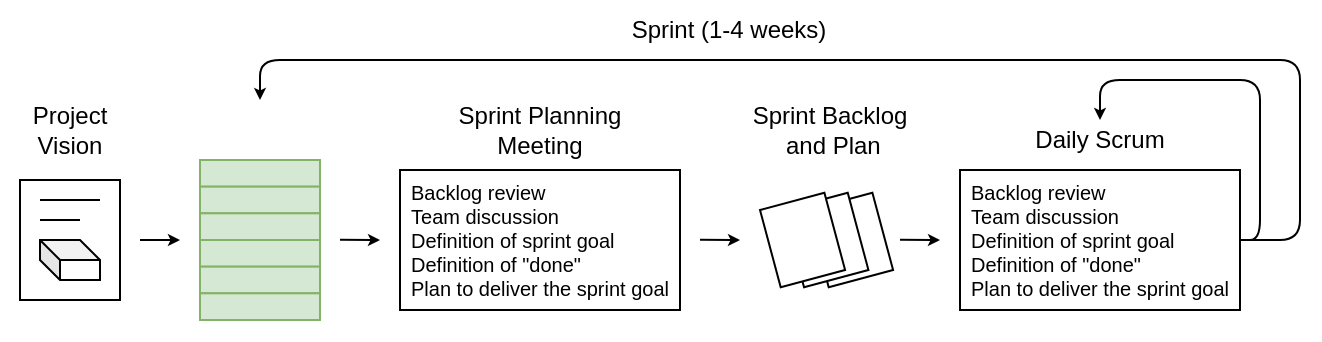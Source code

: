 <mxfile>
    <diagram id="T9uuaTeBy4bPSP1g8a4x" name="Page-1">
        <mxGraphModel dx="807" dy="569" grid="1" gridSize="10" guides="1" tooltips="1" connect="1" arrows="1" fold="1" page="1" pageScale="1" pageWidth="827" pageHeight="1169" background="#FFFFFF" math="0" shadow="0">
            <root>
                <mxCell id="0"/>
                <mxCell id="1" parent="0"/>
                <mxCell id="94" value="Product&amp;nbsp;Backlog" style="text;html=1;strokeColor=none;fillColor=none;align=center;verticalAlign=middle;whiteSpace=wrap;rounded=0;" parent="1" vertex="1">
                    <mxGeometry x="135" y="240" width="90" height="20" as="geometry"/>
                </mxCell>
                <mxCell id="33" value="" style="group" parent="1" vertex="1" connectable="0">
                    <mxGeometry x="60" y="280" width="650" height="80" as="geometry"/>
                </mxCell>
                <mxCell id="118" value="" style="rounded=0;whiteSpace=wrap;html=1;strokeColor=none;" vertex="1" parent="33">
                    <mxGeometry x="-10" y="-90" width="660" height="170" as="geometry"/>
                </mxCell>
                <mxCell id="34" value="" style="rounded=0;whiteSpace=wrap;html=1;" parent="33" vertex="1">
                    <mxGeometry width="50" height="60" as="geometry"/>
                </mxCell>
                <mxCell id="35" value="" style="endArrow=none;html=1;rounded=0;" parent="33" edge="1">
                    <mxGeometry width="50" height="50" relative="1" as="geometry">
                        <mxPoint x="10.0" y="10" as="sourcePoint"/>
                        <mxPoint x="40.0" y="10" as="targetPoint"/>
                    </mxGeometry>
                </mxCell>
                <mxCell id="36" value="" style="endArrow=none;html=1;rounded=0;" parent="33" edge="1">
                    <mxGeometry width="50" height="50" relative="1" as="geometry">
                        <mxPoint x="10.0" y="20" as="sourcePoint"/>
                        <mxPoint x="30.0" y="20" as="targetPoint"/>
                    </mxGeometry>
                </mxCell>
                <mxCell id="37" value="" style="shape=cube;whiteSpace=wrap;html=1;boundedLbl=1;backgroundOutline=1;darkOpacity=0.05;darkOpacity2=0.1;fillColor=none;size=10;" parent="33" vertex="1">
                    <mxGeometry x="10" y="30" width="30" height="20" as="geometry"/>
                </mxCell>
                <mxCell id="52" value="Project&lt;br&gt;Vision" style="text;html=1;strokeColor=none;fillColor=none;align=center;verticalAlign=middle;whiteSpace=wrap;rounded=0;" parent="1" vertex="1">
                    <mxGeometry x="60" y="240" width="50" height="30" as="geometry"/>
                </mxCell>
                <mxCell id="95" value="&lt;div style=&quot;font-size: 10px;&quot;&gt;&lt;div style=&quot;text-align: left; font-size: 10px;&quot;&gt;&lt;span style=&quot;background-color: initial; font-size: 10px;&quot;&gt;Backlog review&lt;/span&gt;&lt;/div&gt;&lt;span style=&quot;background-color: initial; font-size: 10px;&quot;&gt;&lt;div style=&quot;text-align: left; font-size: 10px;&quot;&gt;&lt;span style=&quot;background-color: initial; font-size: 10px;&quot;&gt;Team discussion&lt;/span&gt;&lt;/div&gt;&lt;/span&gt;&lt;span style=&quot;background-color: initial; font-size: 10px;&quot;&gt;&lt;div style=&quot;text-align: left; font-size: 10px;&quot;&gt;&lt;span style=&quot;background-color: initial; font-size: 10px;&quot;&gt;Definition of sprint goal&lt;/span&gt;&lt;/div&gt;&lt;/span&gt;&lt;span style=&quot;background-color: initial; font-size: 10px;&quot;&gt;&lt;div style=&quot;text-align: left; font-size: 10px;&quot;&gt;&lt;span style=&quot;background-color: initial; font-size: 10px;&quot;&gt;Definition of &quot;done&quot;&lt;/span&gt;&lt;/div&gt;&lt;/span&gt;&lt;span style=&quot;background-color: initial; font-size: 10px;&quot;&gt;&lt;div style=&quot;text-align: left; font-size: 10px;&quot;&gt;&lt;span style=&quot;background-color: initial; font-size: 10px;&quot;&gt;Plan to deliver the sprint goal&lt;/span&gt;&lt;/div&gt;&lt;/span&gt;&lt;/div&gt;" style="rounded=0;whiteSpace=wrap;html=1;fontSize=10;" parent="1" vertex="1">
                    <mxGeometry x="250" y="275" width="140" height="70" as="geometry"/>
                </mxCell>
                <mxCell id="96" value="Sprint Planning&lt;br&gt;Meeting" style="text;html=1;strokeColor=none;fillColor=none;align=center;verticalAlign=middle;whiteSpace=wrap;rounded=0;" parent="1" vertex="1">
                    <mxGeometry x="250" y="240" width="140" height="30" as="geometry"/>
                </mxCell>
                <mxCell id="98" value="&lt;div style=&quot;font-size: 10px;&quot;&gt;&lt;div style=&quot;text-align: left; font-size: 10px;&quot;&gt;&lt;span style=&quot;background-color: initial; font-size: 10px;&quot;&gt;Backlog review&lt;/span&gt;&lt;/div&gt;&lt;span style=&quot;background-color: initial; font-size: 10px;&quot;&gt;&lt;div style=&quot;text-align: left; font-size: 10px;&quot;&gt;&lt;span style=&quot;background-color: initial; font-size: 10px;&quot;&gt;Team discussion&lt;/span&gt;&lt;/div&gt;&lt;/span&gt;&lt;span style=&quot;background-color: initial; font-size: 10px;&quot;&gt;&lt;div style=&quot;text-align: left; font-size: 10px;&quot;&gt;&lt;span style=&quot;background-color: initial; font-size: 10px;&quot;&gt;Definition of sprint goal&lt;/span&gt;&lt;/div&gt;&lt;/span&gt;&lt;span style=&quot;background-color: initial; font-size: 10px;&quot;&gt;&lt;div style=&quot;text-align: left; font-size: 10px;&quot;&gt;&lt;span style=&quot;background-color: initial; font-size: 10px;&quot;&gt;Definition of &quot;done&quot;&lt;/span&gt;&lt;/div&gt;&lt;/span&gt;&lt;span style=&quot;background-color: initial; font-size: 10px;&quot;&gt;&lt;div style=&quot;text-align: left; font-size: 10px;&quot;&gt;&lt;span style=&quot;background-color: initial; font-size: 10px;&quot;&gt;Plan to deliver the sprint goal&lt;/span&gt;&lt;/div&gt;&lt;/span&gt;&lt;/div&gt;" style="rounded=0;whiteSpace=wrap;html=1;fontSize=10;" parent="1" vertex="1">
                    <mxGeometry x="530" y="275" width="140" height="70" as="geometry"/>
                </mxCell>
                <mxCell id="99" value="Daily Scrum" style="text;html=1;strokeColor=none;fillColor=none;align=center;verticalAlign=middle;whiteSpace=wrap;rounded=0;" parent="1" vertex="1">
                    <mxGeometry x="530" y="250" width="140" height="20" as="geometry"/>
                </mxCell>
                <mxCell id="103" value="" style="group" parent="1" vertex="1" connectable="0">
                    <mxGeometry x="150" y="270" width="60" height="80" as="geometry"/>
                </mxCell>
                <mxCell id="81" value="" style="rounded=0;whiteSpace=wrap;html=1;fillColor=#d5e8d4;strokeColor=#82b366;" parent="103" vertex="1">
                    <mxGeometry width="60" height="13.333" as="geometry"/>
                </mxCell>
                <mxCell id="82" value="" style="rounded=0;whiteSpace=wrap;html=1;fillColor=#d5e8d4;strokeColor=#82b366;" parent="103" vertex="1">
                    <mxGeometry y="13.333" width="60" height="13.333" as="geometry"/>
                </mxCell>
                <mxCell id="83" value="" style="rounded=0;whiteSpace=wrap;html=1;fillColor=#d5e8d4;strokeColor=#82b366;" parent="103" vertex="1">
                    <mxGeometry y="26.667" width="60" height="13.333" as="geometry"/>
                </mxCell>
                <mxCell id="84" value="" style="rounded=0;whiteSpace=wrap;html=1;fillColor=#d5e8d4;strokeColor=#82b366;" parent="103" vertex="1">
                    <mxGeometry y="40" width="60" height="13.333" as="geometry"/>
                </mxCell>
                <mxCell id="85" value="" style="rounded=0;whiteSpace=wrap;html=1;fillColor=#d5e8d4;strokeColor=#82b366;" parent="103" vertex="1">
                    <mxGeometry y="53.333" width="60" height="13.333" as="geometry"/>
                </mxCell>
                <mxCell id="86" value="" style="rounded=0;whiteSpace=wrap;html=1;fillColor=#d5e8d4;strokeColor=#82b366;" parent="103" vertex="1">
                    <mxGeometry y="66.667" width="60" height="13.333" as="geometry"/>
                </mxCell>
                <mxCell id="109" value="" style="group" parent="1" vertex="1" connectable="0">
                    <mxGeometry x="430.001" y="286.368" width="67.547" height="47.263" as="geometry"/>
                </mxCell>
                <mxCell id="108" value="" style="rounded=0;whiteSpace=wrap;html=1;rotation=-15;" parent="109" vertex="1">
                    <mxGeometry x="28.609" y="3.632" width="33.33" height="40" as="geometry"/>
                </mxCell>
                <mxCell id="107" value="" style="rounded=0;whiteSpace=wrap;html=1;rotation=-15;" parent="109" vertex="1">
                    <mxGeometry x="16.279" y="3.632" width="33.33" height="40" as="geometry"/>
                </mxCell>
                <mxCell id="102" value="" style="rounded=0;whiteSpace=wrap;html=1;rotation=-15;" parent="109" vertex="1">
                    <mxGeometry x="4.609" y="3.632" width="33.33" height="40" as="geometry"/>
                </mxCell>
                <mxCell id="110" value="Sprint Backlog&lt;br&gt;&amp;nbsp;and Plan" style="text;html=1;strokeColor=none;fillColor=none;align=center;verticalAlign=middle;whiteSpace=wrap;rounded=0;" parent="1" vertex="1">
                    <mxGeometry x="420" y="240" width="90" height="30" as="geometry"/>
                </mxCell>
                <mxCell id="111" value="" style="endArrow=classic;html=1;fontSize=10;startSize=3;endSize=3;" parent="1" edge="1">
                    <mxGeometry width="50" height="50" relative="1" as="geometry">
                        <mxPoint x="120" y="310" as="sourcePoint"/>
                        <mxPoint x="140" y="310" as="targetPoint"/>
                    </mxGeometry>
                </mxCell>
                <mxCell id="112" value="" style="endArrow=classic;html=1;fontSize=10;startSize=3;endSize=3;" parent="1" edge="1">
                    <mxGeometry width="50" height="50" relative="1" as="geometry">
                        <mxPoint x="220" y="309.83" as="sourcePoint"/>
                        <mxPoint x="240" y="310" as="targetPoint"/>
                    </mxGeometry>
                </mxCell>
                <mxCell id="113" value="" style="endArrow=classic;html=1;fontSize=10;startSize=3;endSize=3;" parent="1" edge="1">
                    <mxGeometry width="50" height="50" relative="1" as="geometry">
                        <mxPoint x="400" y="309.83" as="sourcePoint"/>
                        <mxPoint x="420" y="310" as="targetPoint"/>
                    </mxGeometry>
                </mxCell>
                <mxCell id="114" value="" style="endArrow=classic;html=1;fontSize=10;startSize=3;endSize=3;" parent="1" edge="1">
                    <mxGeometry width="50" height="50" relative="1" as="geometry">
                        <mxPoint x="500" y="309.83" as="sourcePoint"/>
                        <mxPoint x="520" y="310" as="targetPoint"/>
                    </mxGeometry>
                </mxCell>
                <mxCell id="115" style="edgeStyle=none;html=1;exitX=1;exitY=0.5;exitDx=0;exitDy=0;fontSize=10;startSize=3;endSize=3;entryX=0.5;entryY=0;entryDx=0;entryDy=0;" parent="1" source="98" target="99" edge="1">
                    <mxGeometry relative="1" as="geometry">
                        <mxPoint x="600" y="240" as="targetPoint"/>
                        <Array as="points">
                            <mxPoint x="680" y="310"/>
                            <mxPoint x="680" y="230"/>
                            <mxPoint x="600" y="230"/>
                        </Array>
                    </mxGeometry>
                </mxCell>
                <mxCell id="116" style="edgeStyle=none;html=1;exitX=1;exitY=0.5;exitDx=0;exitDy=0;fontSize=10;startSize=3;endSize=3;entryX=0.5;entryY=0;entryDx=0;entryDy=0;" parent="1" target="94" edge="1">
                    <mxGeometry relative="1" as="geometry">
                        <mxPoint x="670.0" y="310" as="sourcePoint"/>
                        <mxPoint x="600" y="250" as="targetPoint"/>
                        <Array as="points">
                            <mxPoint x="700" y="310"/>
                            <mxPoint x="700" y="220"/>
                            <mxPoint x="180" y="220"/>
                        </Array>
                    </mxGeometry>
                </mxCell>
                <mxCell id="117" value="Sprint (1-4 weeks)" style="text;html=1;align=center;verticalAlign=middle;resizable=0;points=[];autosize=1;strokeColor=none;fillColor=none;fontSize=12;" parent="1" vertex="1">
                    <mxGeometry x="354" y="190" width="120" height="30" as="geometry"/>
                </mxCell>
            </root>
        </mxGraphModel>
    </diagram>
</mxfile>